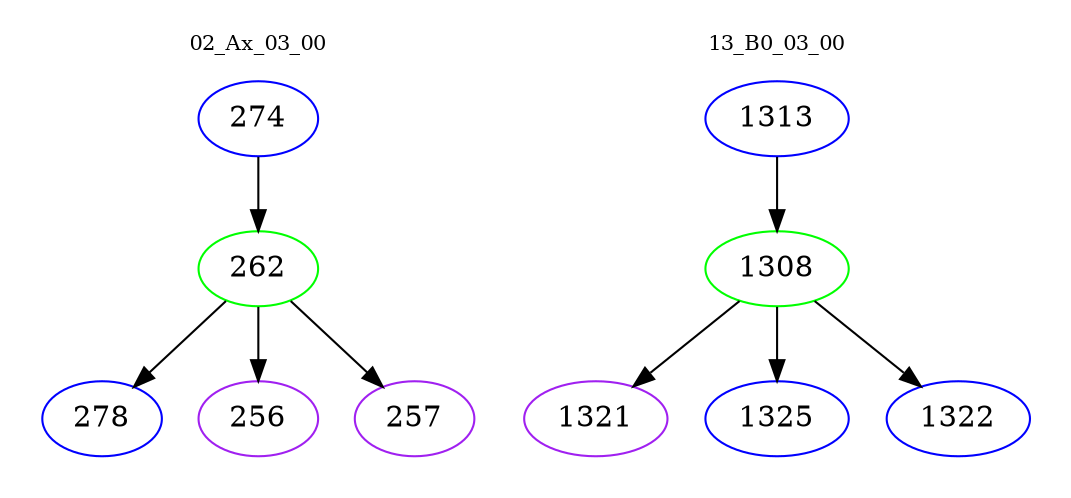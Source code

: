digraph{
subgraph cluster_0 {
color = white
label = "02_Ax_03_00";
fontsize=10;
T0_274 [label="274", color="blue"]
T0_274 -> T0_262 [color="black"]
T0_262 [label="262", color="green"]
T0_262 -> T0_278 [color="black"]
T0_278 [label="278", color="blue"]
T0_262 -> T0_256 [color="black"]
T0_256 [label="256", color="purple"]
T0_262 -> T0_257 [color="black"]
T0_257 [label="257", color="purple"]
}
subgraph cluster_1 {
color = white
label = "13_B0_03_00";
fontsize=10;
T1_1313 [label="1313", color="blue"]
T1_1313 -> T1_1308 [color="black"]
T1_1308 [label="1308", color="green"]
T1_1308 -> T1_1321 [color="black"]
T1_1321 [label="1321", color="purple"]
T1_1308 -> T1_1325 [color="black"]
T1_1325 [label="1325", color="blue"]
T1_1308 -> T1_1322 [color="black"]
T1_1322 [label="1322", color="blue"]
}
}
